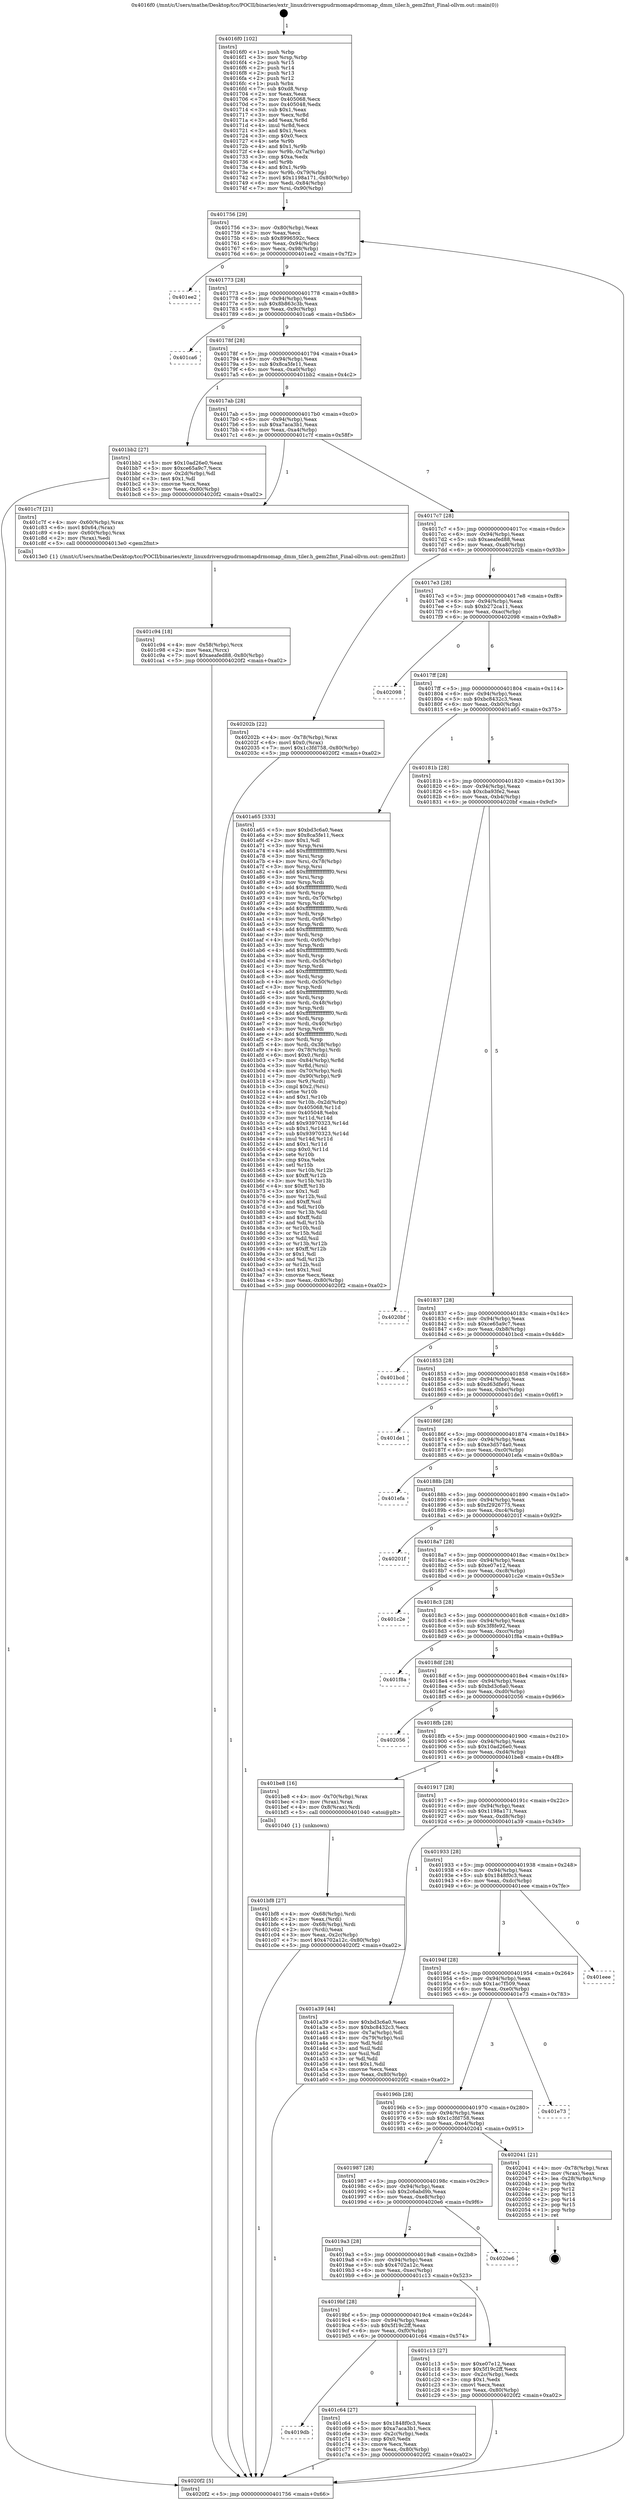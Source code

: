 digraph "0x4016f0" {
  label = "0x4016f0 (/mnt/c/Users/mathe/Desktop/tcc/POCII/binaries/extr_linuxdriversgpudrmomapdrmomap_dmm_tiler.h_gem2fmt_Final-ollvm.out::main(0))"
  labelloc = "t"
  node[shape=record]

  Entry [label="",width=0.3,height=0.3,shape=circle,fillcolor=black,style=filled]
  "0x401756" [label="{
     0x401756 [29]\l
     | [instrs]\l
     &nbsp;&nbsp;0x401756 \<+3\>: mov -0x80(%rbp),%eax\l
     &nbsp;&nbsp;0x401759 \<+2\>: mov %eax,%ecx\l
     &nbsp;&nbsp;0x40175b \<+6\>: sub $0x8996592c,%ecx\l
     &nbsp;&nbsp;0x401761 \<+6\>: mov %eax,-0x94(%rbp)\l
     &nbsp;&nbsp;0x401767 \<+6\>: mov %ecx,-0x98(%rbp)\l
     &nbsp;&nbsp;0x40176d \<+6\>: je 0000000000401ee2 \<main+0x7f2\>\l
  }"]
  "0x401ee2" [label="{
     0x401ee2\l
  }", style=dashed]
  "0x401773" [label="{
     0x401773 [28]\l
     | [instrs]\l
     &nbsp;&nbsp;0x401773 \<+5\>: jmp 0000000000401778 \<main+0x88\>\l
     &nbsp;&nbsp;0x401778 \<+6\>: mov -0x94(%rbp),%eax\l
     &nbsp;&nbsp;0x40177e \<+5\>: sub $0x8b863c3b,%eax\l
     &nbsp;&nbsp;0x401783 \<+6\>: mov %eax,-0x9c(%rbp)\l
     &nbsp;&nbsp;0x401789 \<+6\>: je 0000000000401ca6 \<main+0x5b6\>\l
  }"]
  Exit [label="",width=0.3,height=0.3,shape=circle,fillcolor=black,style=filled,peripheries=2]
  "0x401ca6" [label="{
     0x401ca6\l
  }", style=dashed]
  "0x40178f" [label="{
     0x40178f [28]\l
     | [instrs]\l
     &nbsp;&nbsp;0x40178f \<+5\>: jmp 0000000000401794 \<main+0xa4\>\l
     &nbsp;&nbsp;0x401794 \<+6\>: mov -0x94(%rbp),%eax\l
     &nbsp;&nbsp;0x40179a \<+5\>: sub $0x8ca5fe11,%eax\l
     &nbsp;&nbsp;0x40179f \<+6\>: mov %eax,-0xa0(%rbp)\l
     &nbsp;&nbsp;0x4017a5 \<+6\>: je 0000000000401bb2 \<main+0x4c2\>\l
  }"]
  "0x401c94" [label="{
     0x401c94 [18]\l
     | [instrs]\l
     &nbsp;&nbsp;0x401c94 \<+4\>: mov -0x58(%rbp),%rcx\l
     &nbsp;&nbsp;0x401c98 \<+2\>: mov %eax,(%rcx)\l
     &nbsp;&nbsp;0x401c9a \<+7\>: movl $0xaeafed88,-0x80(%rbp)\l
     &nbsp;&nbsp;0x401ca1 \<+5\>: jmp 00000000004020f2 \<main+0xa02\>\l
  }"]
  "0x401bb2" [label="{
     0x401bb2 [27]\l
     | [instrs]\l
     &nbsp;&nbsp;0x401bb2 \<+5\>: mov $0x10ad26e0,%eax\l
     &nbsp;&nbsp;0x401bb7 \<+5\>: mov $0xce65a9c7,%ecx\l
     &nbsp;&nbsp;0x401bbc \<+3\>: mov -0x2d(%rbp),%dl\l
     &nbsp;&nbsp;0x401bbf \<+3\>: test $0x1,%dl\l
     &nbsp;&nbsp;0x401bc2 \<+3\>: cmovne %ecx,%eax\l
     &nbsp;&nbsp;0x401bc5 \<+3\>: mov %eax,-0x80(%rbp)\l
     &nbsp;&nbsp;0x401bc8 \<+5\>: jmp 00000000004020f2 \<main+0xa02\>\l
  }"]
  "0x4017ab" [label="{
     0x4017ab [28]\l
     | [instrs]\l
     &nbsp;&nbsp;0x4017ab \<+5\>: jmp 00000000004017b0 \<main+0xc0\>\l
     &nbsp;&nbsp;0x4017b0 \<+6\>: mov -0x94(%rbp),%eax\l
     &nbsp;&nbsp;0x4017b6 \<+5\>: sub $0xa7aca3b1,%eax\l
     &nbsp;&nbsp;0x4017bb \<+6\>: mov %eax,-0xa4(%rbp)\l
     &nbsp;&nbsp;0x4017c1 \<+6\>: je 0000000000401c7f \<main+0x58f\>\l
  }"]
  "0x4019db" [label="{
     0x4019db\l
  }", style=dashed]
  "0x401c7f" [label="{
     0x401c7f [21]\l
     | [instrs]\l
     &nbsp;&nbsp;0x401c7f \<+4\>: mov -0x60(%rbp),%rax\l
     &nbsp;&nbsp;0x401c83 \<+6\>: movl $0x64,(%rax)\l
     &nbsp;&nbsp;0x401c89 \<+4\>: mov -0x60(%rbp),%rax\l
     &nbsp;&nbsp;0x401c8d \<+2\>: mov (%rax),%edi\l
     &nbsp;&nbsp;0x401c8f \<+5\>: call 00000000004013e0 \<gem2fmt\>\l
     | [calls]\l
     &nbsp;&nbsp;0x4013e0 \{1\} (/mnt/c/Users/mathe/Desktop/tcc/POCII/binaries/extr_linuxdriversgpudrmomapdrmomap_dmm_tiler.h_gem2fmt_Final-ollvm.out::gem2fmt)\l
  }"]
  "0x4017c7" [label="{
     0x4017c7 [28]\l
     | [instrs]\l
     &nbsp;&nbsp;0x4017c7 \<+5\>: jmp 00000000004017cc \<main+0xdc\>\l
     &nbsp;&nbsp;0x4017cc \<+6\>: mov -0x94(%rbp),%eax\l
     &nbsp;&nbsp;0x4017d2 \<+5\>: sub $0xaeafed88,%eax\l
     &nbsp;&nbsp;0x4017d7 \<+6\>: mov %eax,-0xa8(%rbp)\l
     &nbsp;&nbsp;0x4017dd \<+6\>: je 000000000040202b \<main+0x93b\>\l
  }"]
  "0x401c64" [label="{
     0x401c64 [27]\l
     | [instrs]\l
     &nbsp;&nbsp;0x401c64 \<+5\>: mov $0x1848f0c3,%eax\l
     &nbsp;&nbsp;0x401c69 \<+5\>: mov $0xa7aca3b1,%ecx\l
     &nbsp;&nbsp;0x401c6e \<+3\>: mov -0x2c(%rbp),%edx\l
     &nbsp;&nbsp;0x401c71 \<+3\>: cmp $0x0,%edx\l
     &nbsp;&nbsp;0x401c74 \<+3\>: cmove %ecx,%eax\l
     &nbsp;&nbsp;0x401c77 \<+3\>: mov %eax,-0x80(%rbp)\l
     &nbsp;&nbsp;0x401c7a \<+5\>: jmp 00000000004020f2 \<main+0xa02\>\l
  }"]
  "0x40202b" [label="{
     0x40202b [22]\l
     | [instrs]\l
     &nbsp;&nbsp;0x40202b \<+4\>: mov -0x78(%rbp),%rax\l
     &nbsp;&nbsp;0x40202f \<+6\>: movl $0x0,(%rax)\l
     &nbsp;&nbsp;0x402035 \<+7\>: movl $0x1c3fd758,-0x80(%rbp)\l
     &nbsp;&nbsp;0x40203c \<+5\>: jmp 00000000004020f2 \<main+0xa02\>\l
  }"]
  "0x4017e3" [label="{
     0x4017e3 [28]\l
     | [instrs]\l
     &nbsp;&nbsp;0x4017e3 \<+5\>: jmp 00000000004017e8 \<main+0xf8\>\l
     &nbsp;&nbsp;0x4017e8 \<+6\>: mov -0x94(%rbp),%eax\l
     &nbsp;&nbsp;0x4017ee \<+5\>: sub $0xb272ca11,%eax\l
     &nbsp;&nbsp;0x4017f3 \<+6\>: mov %eax,-0xac(%rbp)\l
     &nbsp;&nbsp;0x4017f9 \<+6\>: je 0000000000402098 \<main+0x9a8\>\l
  }"]
  "0x4019bf" [label="{
     0x4019bf [28]\l
     | [instrs]\l
     &nbsp;&nbsp;0x4019bf \<+5\>: jmp 00000000004019c4 \<main+0x2d4\>\l
     &nbsp;&nbsp;0x4019c4 \<+6\>: mov -0x94(%rbp),%eax\l
     &nbsp;&nbsp;0x4019ca \<+5\>: sub $0x5f19c2ff,%eax\l
     &nbsp;&nbsp;0x4019cf \<+6\>: mov %eax,-0xf0(%rbp)\l
     &nbsp;&nbsp;0x4019d5 \<+6\>: je 0000000000401c64 \<main+0x574\>\l
  }"]
  "0x402098" [label="{
     0x402098\l
  }", style=dashed]
  "0x4017ff" [label="{
     0x4017ff [28]\l
     | [instrs]\l
     &nbsp;&nbsp;0x4017ff \<+5\>: jmp 0000000000401804 \<main+0x114\>\l
     &nbsp;&nbsp;0x401804 \<+6\>: mov -0x94(%rbp),%eax\l
     &nbsp;&nbsp;0x40180a \<+5\>: sub $0xbc8432c3,%eax\l
     &nbsp;&nbsp;0x40180f \<+6\>: mov %eax,-0xb0(%rbp)\l
     &nbsp;&nbsp;0x401815 \<+6\>: je 0000000000401a65 \<main+0x375\>\l
  }"]
  "0x401c13" [label="{
     0x401c13 [27]\l
     | [instrs]\l
     &nbsp;&nbsp;0x401c13 \<+5\>: mov $0xe07e12,%eax\l
     &nbsp;&nbsp;0x401c18 \<+5\>: mov $0x5f19c2ff,%ecx\l
     &nbsp;&nbsp;0x401c1d \<+3\>: mov -0x2c(%rbp),%edx\l
     &nbsp;&nbsp;0x401c20 \<+3\>: cmp $0x1,%edx\l
     &nbsp;&nbsp;0x401c23 \<+3\>: cmovl %ecx,%eax\l
     &nbsp;&nbsp;0x401c26 \<+3\>: mov %eax,-0x80(%rbp)\l
     &nbsp;&nbsp;0x401c29 \<+5\>: jmp 00000000004020f2 \<main+0xa02\>\l
  }"]
  "0x401a65" [label="{
     0x401a65 [333]\l
     | [instrs]\l
     &nbsp;&nbsp;0x401a65 \<+5\>: mov $0xbd3c6a0,%eax\l
     &nbsp;&nbsp;0x401a6a \<+5\>: mov $0x8ca5fe11,%ecx\l
     &nbsp;&nbsp;0x401a6f \<+2\>: mov $0x1,%dl\l
     &nbsp;&nbsp;0x401a71 \<+3\>: mov %rsp,%rsi\l
     &nbsp;&nbsp;0x401a74 \<+4\>: add $0xfffffffffffffff0,%rsi\l
     &nbsp;&nbsp;0x401a78 \<+3\>: mov %rsi,%rsp\l
     &nbsp;&nbsp;0x401a7b \<+4\>: mov %rsi,-0x78(%rbp)\l
     &nbsp;&nbsp;0x401a7f \<+3\>: mov %rsp,%rsi\l
     &nbsp;&nbsp;0x401a82 \<+4\>: add $0xfffffffffffffff0,%rsi\l
     &nbsp;&nbsp;0x401a86 \<+3\>: mov %rsi,%rsp\l
     &nbsp;&nbsp;0x401a89 \<+3\>: mov %rsp,%rdi\l
     &nbsp;&nbsp;0x401a8c \<+4\>: add $0xfffffffffffffff0,%rdi\l
     &nbsp;&nbsp;0x401a90 \<+3\>: mov %rdi,%rsp\l
     &nbsp;&nbsp;0x401a93 \<+4\>: mov %rdi,-0x70(%rbp)\l
     &nbsp;&nbsp;0x401a97 \<+3\>: mov %rsp,%rdi\l
     &nbsp;&nbsp;0x401a9a \<+4\>: add $0xfffffffffffffff0,%rdi\l
     &nbsp;&nbsp;0x401a9e \<+3\>: mov %rdi,%rsp\l
     &nbsp;&nbsp;0x401aa1 \<+4\>: mov %rdi,-0x68(%rbp)\l
     &nbsp;&nbsp;0x401aa5 \<+3\>: mov %rsp,%rdi\l
     &nbsp;&nbsp;0x401aa8 \<+4\>: add $0xfffffffffffffff0,%rdi\l
     &nbsp;&nbsp;0x401aac \<+3\>: mov %rdi,%rsp\l
     &nbsp;&nbsp;0x401aaf \<+4\>: mov %rdi,-0x60(%rbp)\l
     &nbsp;&nbsp;0x401ab3 \<+3\>: mov %rsp,%rdi\l
     &nbsp;&nbsp;0x401ab6 \<+4\>: add $0xfffffffffffffff0,%rdi\l
     &nbsp;&nbsp;0x401aba \<+3\>: mov %rdi,%rsp\l
     &nbsp;&nbsp;0x401abd \<+4\>: mov %rdi,-0x58(%rbp)\l
     &nbsp;&nbsp;0x401ac1 \<+3\>: mov %rsp,%rdi\l
     &nbsp;&nbsp;0x401ac4 \<+4\>: add $0xfffffffffffffff0,%rdi\l
     &nbsp;&nbsp;0x401ac8 \<+3\>: mov %rdi,%rsp\l
     &nbsp;&nbsp;0x401acb \<+4\>: mov %rdi,-0x50(%rbp)\l
     &nbsp;&nbsp;0x401acf \<+3\>: mov %rsp,%rdi\l
     &nbsp;&nbsp;0x401ad2 \<+4\>: add $0xfffffffffffffff0,%rdi\l
     &nbsp;&nbsp;0x401ad6 \<+3\>: mov %rdi,%rsp\l
     &nbsp;&nbsp;0x401ad9 \<+4\>: mov %rdi,-0x48(%rbp)\l
     &nbsp;&nbsp;0x401add \<+3\>: mov %rsp,%rdi\l
     &nbsp;&nbsp;0x401ae0 \<+4\>: add $0xfffffffffffffff0,%rdi\l
     &nbsp;&nbsp;0x401ae4 \<+3\>: mov %rdi,%rsp\l
     &nbsp;&nbsp;0x401ae7 \<+4\>: mov %rdi,-0x40(%rbp)\l
     &nbsp;&nbsp;0x401aeb \<+3\>: mov %rsp,%rdi\l
     &nbsp;&nbsp;0x401aee \<+4\>: add $0xfffffffffffffff0,%rdi\l
     &nbsp;&nbsp;0x401af2 \<+3\>: mov %rdi,%rsp\l
     &nbsp;&nbsp;0x401af5 \<+4\>: mov %rdi,-0x38(%rbp)\l
     &nbsp;&nbsp;0x401af9 \<+4\>: mov -0x78(%rbp),%rdi\l
     &nbsp;&nbsp;0x401afd \<+6\>: movl $0x0,(%rdi)\l
     &nbsp;&nbsp;0x401b03 \<+7\>: mov -0x84(%rbp),%r8d\l
     &nbsp;&nbsp;0x401b0a \<+3\>: mov %r8d,(%rsi)\l
     &nbsp;&nbsp;0x401b0d \<+4\>: mov -0x70(%rbp),%rdi\l
     &nbsp;&nbsp;0x401b11 \<+7\>: mov -0x90(%rbp),%r9\l
     &nbsp;&nbsp;0x401b18 \<+3\>: mov %r9,(%rdi)\l
     &nbsp;&nbsp;0x401b1b \<+3\>: cmpl $0x2,(%rsi)\l
     &nbsp;&nbsp;0x401b1e \<+4\>: setne %r10b\l
     &nbsp;&nbsp;0x401b22 \<+4\>: and $0x1,%r10b\l
     &nbsp;&nbsp;0x401b26 \<+4\>: mov %r10b,-0x2d(%rbp)\l
     &nbsp;&nbsp;0x401b2a \<+8\>: mov 0x405068,%r11d\l
     &nbsp;&nbsp;0x401b32 \<+7\>: mov 0x405048,%ebx\l
     &nbsp;&nbsp;0x401b39 \<+3\>: mov %r11d,%r14d\l
     &nbsp;&nbsp;0x401b3c \<+7\>: add $0x93970323,%r14d\l
     &nbsp;&nbsp;0x401b43 \<+4\>: sub $0x1,%r14d\l
     &nbsp;&nbsp;0x401b47 \<+7\>: sub $0x93970323,%r14d\l
     &nbsp;&nbsp;0x401b4e \<+4\>: imul %r14d,%r11d\l
     &nbsp;&nbsp;0x401b52 \<+4\>: and $0x1,%r11d\l
     &nbsp;&nbsp;0x401b56 \<+4\>: cmp $0x0,%r11d\l
     &nbsp;&nbsp;0x401b5a \<+4\>: sete %r10b\l
     &nbsp;&nbsp;0x401b5e \<+3\>: cmp $0xa,%ebx\l
     &nbsp;&nbsp;0x401b61 \<+4\>: setl %r15b\l
     &nbsp;&nbsp;0x401b65 \<+3\>: mov %r10b,%r12b\l
     &nbsp;&nbsp;0x401b68 \<+4\>: xor $0xff,%r12b\l
     &nbsp;&nbsp;0x401b6c \<+3\>: mov %r15b,%r13b\l
     &nbsp;&nbsp;0x401b6f \<+4\>: xor $0xff,%r13b\l
     &nbsp;&nbsp;0x401b73 \<+3\>: xor $0x1,%dl\l
     &nbsp;&nbsp;0x401b76 \<+3\>: mov %r12b,%sil\l
     &nbsp;&nbsp;0x401b79 \<+4\>: and $0xff,%sil\l
     &nbsp;&nbsp;0x401b7d \<+3\>: and %dl,%r10b\l
     &nbsp;&nbsp;0x401b80 \<+3\>: mov %r13b,%dil\l
     &nbsp;&nbsp;0x401b83 \<+4\>: and $0xff,%dil\l
     &nbsp;&nbsp;0x401b87 \<+3\>: and %dl,%r15b\l
     &nbsp;&nbsp;0x401b8a \<+3\>: or %r10b,%sil\l
     &nbsp;&nbsp;0x401b8d \<+3\>: or %r15b,%dil\l
     &nbsp;&nbsp;0x401b90 \<+3\>: xor %dil,%sil\l
     &nbsp;&nbsp;0x401b93 \<+3\>: or %r13b,%r12b\l
     &nbsp;&nbsp;0x401b96 \<+4\>: xor $0xff,%r12b\l
     &nbsp;&nbsp;0x401b9a \<+3\>: or $0x1,%dl\l
     &nbsp;&nbsp;0x401b9d \<+3\>: and %dl,%r12b\l
     &nbsp;&nbsp;0x401ba0 \<+3\>: or %r12b,%sil\l
     &nbsp;&nbsp;0x401ba3 \<+4\>: test $0x1,%sil\l
     &nbsp;&nbsp;0x401ba7 \<+3\>: cmovne %ecx,%eax\l
     &nbsp;&nbsp;0x401baa \<+3\>: mov %eax,-0x80(%rbp)\l
     &nbsp;&nbsp;0x401bad \<+5\>: jmp 00000000004020f2 \<main+0xa02\>\l
  }"]
  "0x40181b" [label="{
     0x40181b [28]\l
     | [instrs]\l
     &nbsp;&nbsp;0x40181b \<+5\>: jmp 0000000000401820 \<main+0x130\>\l
     &nbsp;&nbsp;0x401820 \<+6\>: mov -0x94(%rbp),%eax\l
     &nbsp;&nbsp;0x401826 \<+5\>: sub $0xcba93fe2,%eax\l
     &nbsp;&nbsp;0x40182b \<+6\>: mov %eax,-0xb4(%rbp)\l
     &nbsp;&nbsp;0x401831 \<+6\>: je 00000000004020bf \<main+0x9cf\>\l
  }"]
  "0x4019a3" [label="{
     0x4019a3 [28]\l
     | [instrs]\l
     &nbsp;&nbsp;0x4019a3 \<+5\>: jmp 00000000004019a8 \<main+0x2b8\>\l
     &nbsp;&nbsp;0x4019a8 \<+6\>: mov -0x94(%rbp),%eax\l
     &nbsp;&nbsp;0x4019ae \<+5\>: sub $0x4702a12c,%eax\l
     &nbsp;&nbsp;0x4019b3 \<+6\>: mov %eax,-0xec(%rbp)\l
     &nbsp;&nbsp;0x4019b9 \<+6\>: je 0000000000401c13 \<main+0x523\>\l
  }"]
  "0x4020bf" [label="{
     0x4020bf\l
  }", style=dashed]
  "0x401837" [label="{
     0x401837 [28]\l
     | [instrs]\l
     &nbsp;&nbsp;0x401837 \<+5\>: jmp 000000000040183c \<main+0x14c\>\l
     &nbsp;&nbsp;0x40183c \<+6\>: mov -0x94(%rbp),%eax\l
     &nbsp;&nbsp;0x401842 \<+5\>: sub $0xce65a9c7,%eax\l
     &nbsp;&nbsp;0x401847 \<+6\>: mov %eax,-0xb8(%rbp)\l
     &nbsp;&nbsp;0x40184d \<+6\>: je 0000000000401bcd \<main+0x4dd\>\l
  }"]
  "0x4020e6" [label="{
     0x4020e6\l
  }", style=dashed]
  "0x401bcd" [label="{
     0x401bcd\l
  }", style=dashed]
  "0x401853" [label="{
     0x401853 [28]\l
     | [instrs]\l
     &nbsp;&nbsp;0x401853 \<+5\>: jmp 0000000000401858 \<main+0x168\>\l
     &nbsp;&nbsp;0x401858 \<+6\>: mov -0x94(%rbp),%eax\l
     &nbsp;&nbsp;0x40185e \<+5\>: sub $0xd63dfe91,%eax\l
     &nbsp;&nbsp;0x401863 \<+6\>: mov %eax,-0xbc(%rbp)\l
     &nbsp;&nbsp;0x401869 \<+6\>: je 0000000000401de1 \<main+0x6f1\>\l
  }"]
  "0x401987" [label="{
     0x401987 [28]\l
     | [instrs]\l
     &nbsp;&nbsp;0x401987 \<+5\>: jmp 000000000040198c \<main+0x29c\>\l
     &nbsp;&nbsp;0x40198c \<+6\>: mov -0x94(%rbp),%eax\l
     &nbsp;&nbsp;0x401992 \<+5\>: sub $0x2c6abd9b,%eax\l
     &nbsp;&nbsp;0x401997 \<+6\>: mov %eax,-0xe8(%rbp)\l
     &nbsp;&nbsp;0x40199d \<+6\>: je 00000000004020e6 \<main+0x9f6\>\l
  }"]
  "0x401de1" [label="{
     0x401de1\l
  }", style=dashed]
  "0x40186f" [label="{
     0x40186f [28]\l
     | [instrs]\l
     &nbsp;&nbsp;0x40186f \<+5\>: jmp 0000000000401874 \<main+0x184\>\l
     &nbsp;&nbsp;0x401874 \<+6\>: mov -0x94(%rbp),%eax\l
     &nbsp;&nbsp;0x40187a \<+5\>: sub $0xe3d574a0,%eax\l
     &nbsp;&nbsp;0x40187f \<+6\>: mov %eax,-0xc0(%rbp)\l
     &nbsp;&nbsp;0x401885 \<+6\>: je 0000000000401efa \<main+0x80a\>\l
  }"]
  "0x402041" [label="{
     0x402041 [21]\l
     | [instrs]\l
     &nbsp;&nbsp;0x402041 \<+4\>: mov -0x78(%rbp),%rax\l
     &nbsp;&nbsp;0x402045 \<+2\>: mov (%rax),%eax\l
     &nbsp;&nbsp;0x402047 \<+4\>: lea -0x28(%rbp),%rsp\l
     &nbsp;&nbsp;0x40204b \<+1\>: pop %rbx\l
     &nbsp;&nbsp;0x40204c \<+2\>: pop %r12\l
     &nbsp;&nbsp;0x40204e \<+2\>: pop %r13\l
     &nbsp;&nbsp;0x402050 \<+2\>: pop %r14\l
     &nbsp;&nbsp;0x402052 \<+2\>: pop %r15\l
     &nbsp;&nbsp;0x402054 \<+1\>: pop %rbp\l
     &nbsp;&nbsp;0x402055 \<+1\>: ret\l
  }"]
  "0x401efa" [label="{
     0x401efa\l
  }", style=dashed]
  "0x40188b" [label="{
     0x40188b [28]\l
     | [instrs]\l
     &nbsp;&nbsp;0x40188b \<+5\>: jmp 0000000000401890 \<main+0x1a0\>\l
     &nbsp;&nbsp;0x401890 \<+6\>: mov -0x94(%rbp),%eax\l
     &nbsp;&nbsp;0x401896 \<+5\>: sub $0xf2926775,%eax\l
     &nbsp;&nbsp;0x40189b \<+6\>: mov %eax,-0xc4(%rbp)\l
     &nbsp;&nbsp;0x4018a1 \<+6\>: je 000000000040201f \<main+0x92f\>\l
  }"]
  "0x40196b" [label="{
     0x40196b [28]\l
     | [instrs]\l
     &nbsp;&nbsp;0x40196b \<+5\>: jmp 0000000000401970 \<main+0x280\>\l
     &nbsp;&nbsp;0x401970 \<+6\>: mov -0x94(%rbp),%eax\l
     &nbsp;&nbsp;0x401976 \<+5\>: sub $0x1c3fd758,%eax\l
     &nbsp;&nbsp;0x40197b \<+6\>: mov %eax,-0xe4(%rbp)\l
     &nbsp;&nbsp;0x401981 \<+6\>: je 0000000000402041 \<main+0x951\>\l
  }"]
  "0x40201f" [label="{
     0x40201f\l
  }", style=dashed]
  "0x4018a7" [label="{
     0x4018a7 [28]\l
     | [instrs]\l
     &nbsp;&nbsp;0x4018a7 \<+5\>: jmp 00000000004018ac \<main+0x1bc\>\l
     &nbsp;&nbsp;0x4018ac \<+6\>: mov -0x94(%rbp),%eax\l
     &nbsp;&nbsp;0x4018b2 \<+5\>: sub $0xe07e12,%eax\l
     &nbsp;&nbsp;0x4018b7 \<+6\>: mov %eax,-0xc8(%rbp)\l
     &nbsp;&nbsp;0x4018bd \<+6\>: je 0000000000401c2e \<main+0x53e\>\l
  }"]
  "0x401e73" [label="{
     0x401e73\l
  }", style=dashed]
  "0x401c2e" [label="{
     0x401c2e\l
  }", style=dashed]
  "0x4018c3" [label="{
     0x4018c3 [28]\l
     | [instrs]\l
     &nbsp;&nbsp;0x4018c3 \<+5\>: jmp 00000000004018c8 \<main+0x1d8\>\l
     &nbsp;&nbsp;0x4018c8 \<+6\>: mov -0x94(%rbp),%eax\l
     &nbsp;&nbsp;0x4018ce \<+5\>: sub $0x3f8fe92,%eax\l
     &nbsp;&nbsp;0x4018d3 \<+6\>: mov %eax,-0xcc(%rbp)\l
     &nbsp;&nbsp;0x4018d9 \<+6\>: je 0000000000401f8a \<main+0x89a\>\l
  }"]
  "0x40194f" [label="{
     0x40194f [28]\l
     | [instrs]\l
     &nbsp;&nbsp;0x40194f \<+5\>: jmp 0000000000401954 \<main+0x264\>\l
     &nbsp;&nbsp;0x401954 \<+6\>: mov -0x94(%rbp),%eax\l
     &nbsp;&nbsp;0x40195a \<+5\>: sub $0x1ac7f509,%eax\l
     &nbsp;&nbsp;0x40195f \<+6\>: mov %eax,-0xe0(%rbp)\l
     &nbsp;&nbsp;0x401965 \<+6\>: je 0000000000401e73 \<main+0x783\>\l
  }"]
  "0x401f8a" [label="{
     0x401f8a\l
  }", style=dashed]
  "0x4018df" [label="{
     0x4018df [28]\l
     | [instrs]\l
     &nbsp;&nbsp;0x4018df \<+5\>: jmp 00000000004018e4 \<main+0x1f4\>\l
     &nbsp;&nbsp;0x4018e4 \<+6\>: mov -0x94(%rbp),%eax\l
     &nbsp;&nbsp;0x4018ea \<+5\>: sub $0xbd3c6a0,%eax\l
     &nbsp;&nbsp;0x4018ef \<+6\>: mov %eax,-0xd0(%rbp)\l
     &nbsp;&nbsp;0x4018f5 \<+6\>: je 0000000000402056 \<main+0x966\>\l
  }"]
  "0x401eee" [label="{
     0x401eee\l
  }", style=dashed]
  "0x402056" [label="{
     0x402056\l
  }", style=dashed]
  "0x4018fb" [label="{
     0x4018fb [28]\l
     | [instrs]\l
     &nbsp;&nbsp;0x4018fb \<+5\>: jmp 0000000000401900 \<main+0x210\>\l
     &nbsp;&nbsp;0x401900 \<+6\>: mov -0x94(%rbp),%eax\l
     &nbsp;&nbsp;0x401906 \<+5\>: sub $0x10ad26e0,%eax\l
     &nbsp;&nbsp;0x40190b \<+6\>: mov %eax,-0xd4(%rbp)\l
     &nbsp;&nbsp;0x401911 \<+6\>: je 0000000000401be8 \<main+0x4f8\>\l
  }"]
  "0x401bf8" [label="{
     0x401bf8 [27]\l
     | [instrs]\l
     &nbsp;&nbsp;0x401bf8 \<+4\>: mov -0x68(%rbp),%rdi\l
     &nbsp;&nbsp;0x401bfc \<+2\>: mov %eax,(%rdi)\l
     &nbsp;&nbsp;0x401bfe \<+4\>: mov -0x68(%rbp),%rdi\l
     &nbsp;&nbsp;0x401c02 \<+2\>: mov (%rdi),%eax\l
     &nbsp;&nbsp;0x401c04 \<+3\>: mov %eax,-0x2c(%rbp)\l
     &nbsp;&nbsp;0x401c07 \<+7\>: movl $0x4702a12c,-0x80(%rbp)\l
     &nbsp;&nbsp;0x401c0e \<+5\>: jmp 00000000004020f2 \<main+0xa02\>\l
  }"]
  "0x401be8" [label="{
     0x401be8 [16]\l
     | [instrs]\l
     &nbsp;&nbsp;0x401be8 \<+4\>: mov -0x70(%rbp),%rax\l
     &nbsp;&nbsp;0x401bec \<+3\>: mov (%rax),%rax\l
     &nbsp;&nbsp;0x401bef \<+4\>: mov 0x8(%rax),%rdi\l
     &nbsp;&nbsp;0x401bf3 \<+5\>: call 0000000000401040 \<atoi@plt\>\l
     | [calls]\l
     &nbsp;&nbsp;0x401040 \{1\} (unknown)\l
  }"]
  "0x401917" [label="{
     0x401917 [28]\l
     | [instrs]\l
     &nbsp;&nbsp;0x401917 \<+5\>: jmp 000000000040191c \<main+0x22c\>\l
     &nbsp;&nbsp;0x40191c \<+6\>: mov -0x94(%rbp),%eax\l
     &nbsp;&nbsp;0x401922 \<+5\>: sub $0x1198a171,%eax\l
     &nbsp;&nbsp;0x401927 \<+6\>: mov %eax,-0xd8(%rbp)\l
     &nbsp;&nbsp;0x40192d \<+6\>: je 0000000000401a39 \<main+0x349\>\l
  }"]
  "0x4016f0" [label="{
     0x4016f0 [102]\l
     | [instrs]\l
     &nbsp;&nbsp;0x4016f0 \<+1\>: push %rbp\l
     &nbsp;&nbsp;0x4016f1 \<+3\>: mov %rsp,%rbp\l
     &nbsp;&nbsp;0x4016f4 \<+2\>: push %r15\l
     &nbsp;&nbsp;0x4016f6 \<+2\>: push %r14\l
     &nbsp;&nbsp;0x4016f8 \<+2\>: push %r13\l
     &nbsp;&nbsp;0x4016fa \<+2\>: push %r12\l
     &nbsp;&nbsp;0x4016fc \<+1\>: push %rbx\l
     &nbsp;&nbsp;0x4016fd \<+7\>: sub $0xd8,%rsp\l
     &nbsp;&nbsp;0x401704 \<+2\>: xor %eax,%eax\l
     &nbsp;&nbsp;0x401706 \<+7\>: mov 0x405068,%ecx\l
     &nbsp;&nbsp;0x40170d \<+7\>: mov 0x405048,%edx\l
     &nbsp;&nbsp;0x401714 \<+3\>: sub $0x1,%eax\l
     &nbsp;&nbsp;0x401717 \<+3\>: mov %ecx,%r8d\l
     &nbsp;&nbsp;0x40171a \<+3\>: add %eax,%r8d\l
     &nbsp;&nbsp;0x40171d \<+4\>: imul %r8d,%ecx\l
     &nbsp;&nbsp;0x401721 \<+3\>: and $0x1,%ecx\l
     &nbsp;&nbsp;0x401724 \<+3\>: cmp $0x0,%ecx\l
     &nbsp;&nbsp;0x401727 \<+4\>: sete %r9b\l
     &nbsp;&nbsp;0x40172b \<+4\>: and $0x1,%r9b\l
     &nbsp;&nbsp;0x40172f \<+4\>: mov %r9b,-0x7a(%rbp)\l
     &nbsp;&nbsp;0x401733 \<+3\>: cmp $0xa,%edx\l
     &nbsp;&nbsp;0x401736 \<+4\>: setl %r9b\l
     &nbsp;&nbsp;0x40173a \<+4\>: and $0x1,%r9b\l
     &nbsp;&nbsp;0x40173e \<+4\>: mov %r9b,-0x79(%rbp)\l
     &nbsp;&nbsp;0x401742 \<+7\>: movl $0x1198a171,-0x80(%rbp)\l
     &nbsp;&nbsp;0x401749 \<+6\>: mov %edi,-0x84(%rbp)\l
     &nbsp;&nbsp;0x40174f \<+7\>: mov %rsi,-0x90(%rbp)\l
  }"]
  "0x401a39" [label="{
     0x401a39 [44]\l
     | [instrs]\l
     &nbsp;&nbsp;0x401a39 \<+5\>: mov $0xbd3c6a0,%eax\l
     &nbsp;&nbsp;0x401a3e \<+5\>: mov $0xbc8432c3,%ecx\l
     &nbsp;&nbsp;0x401a43 \<+3\>: mov -0x7a(%rbp),%dl\l
     &nbsp;&nbsp;0x401a46 \<+4\>: mov -0x79(%rbp),%sil\l
     &nbsp;&nbsp;0x401a4a \<+3\>: mov %dl,%dil\l
     &nbsp;&nbsp;0x401a4d \<+3\>: and %sil,%dil\l
     &nbsp;&nbsp;0x401a50 \<+3\>: xor %sil,%dl\l
     &nbsp;&nbsp;0x401a53 \<+3\>: or %dl,%dil\l
     &nbsp;&nbsp;0x401a56 \<+4\>: test $0x1,%dil\l
     &nbsp;&nbsp;0x401a5a \<+3\>: cmovne %ecx,%eax\l
     &nbsp;&nbsp;0x401a5d \<+3\>: mov %eax,-0x80(%rbp)\l
     &nbsp;&nbsp;0x401a60 \<+5\>: jmp 00000000004020f2 \<main+0xa02\>\l
  }"]
  "0x401933" [label="{
     0x401933 [28]\l
     | [instrs]\l
     &nbsp;&nbsp;0x401933 \<+5\>: jmp 0000000000401938 \<main+0x248\>\l
     &nbsp;&nbsp;0x401938 \<+6\>: mov -0x94(%rbp),%eax\l
     &nbsp;&nbsp;0x40193e \<+5\>: sub $0x1848f0c3,%eax\l
     &nbsp;&nbsp;0x401943 \<+6\>: mov %eax,-0xdc(%rbp)\l
     &nbsp;&nbsp;0x401949 \<+6\>: je 0000000000401eee \<main+0x7fe\>\l
  }"]
  "0x4020f2" [label="{
     0x4020f2 [5]\l
     | [instrs]\l
     &nbsp;&nbsp;0x4020f2 \<+5\>: jmp 0000000000401756 \<main+0x66\>\l
  }"]
  Entry -> "0x4016f0" [label=" 1"]
  "0x401756" -> "0x401ee2" [label=" 0"]
  "0x401756" -> "0x401773" [label=" 9"]
  "0x402041" -> Exit [label=" 1"]
  "0x401773" -> "0x401ca6" [label=" 0"]
  "0x401773" -> "0x40178f" [label=" 9"]
  "0x40202b" -> "0x4020f2" [label=" 1"]
  "0x40178f" -> "0x401bb2" [label=" 1"]
  "0x40178f" -> "0x4017ab" [label=" 8"]
  "0x401c94" -> "0x4020f2" [label=" 1"]
  "0x4017ab" -> "0x401c7f" [label=" 1"]
  "0x4017ab" -> "0x4017c7" [label=" 7"]
  "0x401c7f" -> "0x401c94" [label=" 1"]
  "0x4017c7" -> "0x40202b" [label=" 1"]
  "0x4017c7" -> "0x4017e3" [label=" 6"]
  "0x401c64" -> "0x4020f2" [label=" 1"]
  "0x4017e3" -> "0x402098" [label=" 0"]
  "0x4017e3" -> "0x4017ff" [label=" 6"]
  "0x4019bf" -> "0x401c64" [label=" 1"]
  "0x4017ff" -> "0x401a65" [label=" 1"]
  "0x4017ff" -> "0x40181b" [label=" 5"]
  "0x4019bf" -> "0x4019db" [label=" 0"]
  "0x40181b" -> "0x4020bf" [label=" 0"]
  "0x40181b" -> "0x401837" [label=" 5"]
  "0x4019a3" -> "0x4019bf" [label=" 1"]
  "0x401837" -> "0x401bcd" [label=" 0"]
  "0x401837" -> "0x401853" [label=" 5"]
  "0x4019a3" -> "0x401c13" [label=" 1"]
  "0x401853" -> "0x401de1" [label=" 0"]
  "0x401853" -> "0x40186f" [label=" 5"]
  "0x401987" -> "0x4019a3" [label=" 2"]
  "0x40186f" -> "0x401efa" [label=" 0"]
  "0x40186f" -> "0x40188b" [label=" 5"]
  "0x401987" -> "0x4020e6" [label=" 0"]
  "0x40188b" -> "0x40201f" [label=" 0"]
  "0x40188b" -> "0x4018a7" [label=" 5"]
  "0x40196b" -> "0x401987" [label=" 2"]
  "0x4018a7" -> "0x401c2e" [label=" 0"]
  "0x4018a7" -> "0x4018c3" [label=" 5"]
  "0x40196b" -> "0x402041" [label=" 1"]
  "0x4018c3" -> "0x401f8a" [label=" 0"]
  "0x4018c3" -> "0x4018df" [label=" 5"]
  "0x40194f" -> "0x40196b" [label=" 3"]
  "0x4018df" -> "0x402056" [label=" 0"]
  "0x4018df" -> "0x4018fb" [label=" 5"]
  "0x40194f" -> "0x401e73" [label=" 0"]
  "0x4018fb" -> "0x401be8" [label=" 1"]
  "0x4018fb" -> "0x401917" [label=" 4"]
  "0x401933" -> "0x40194f" [label=" 3"]
  "0x401917" -> "0x401a39" [label=" 1"]
  "0x401917" -> "0x401933" [label=" 3"]
  "0x401a39" -> "0x4020f2" [label=" 1"]
  "0x4016f0" -> "0x401756" [label=" 1"]
  "0x4020f2" -> "0x401756" [label=" 8"]
  "0x401933" -> "0x401eee" [label=" 0"]
  "0x401a65" -> "0x4020f2" [label=" 1"]
  "0x401bb2" -> "0x4020f2" [label=" 1"]
  "0x401be8" -> "0x401bf8" [label=" 1"]
  "0x401bf8" -> "0x4020f2" [label=" 1"]
  "0x401c13" -> "0x4020f2" [label=" 1"]
}
